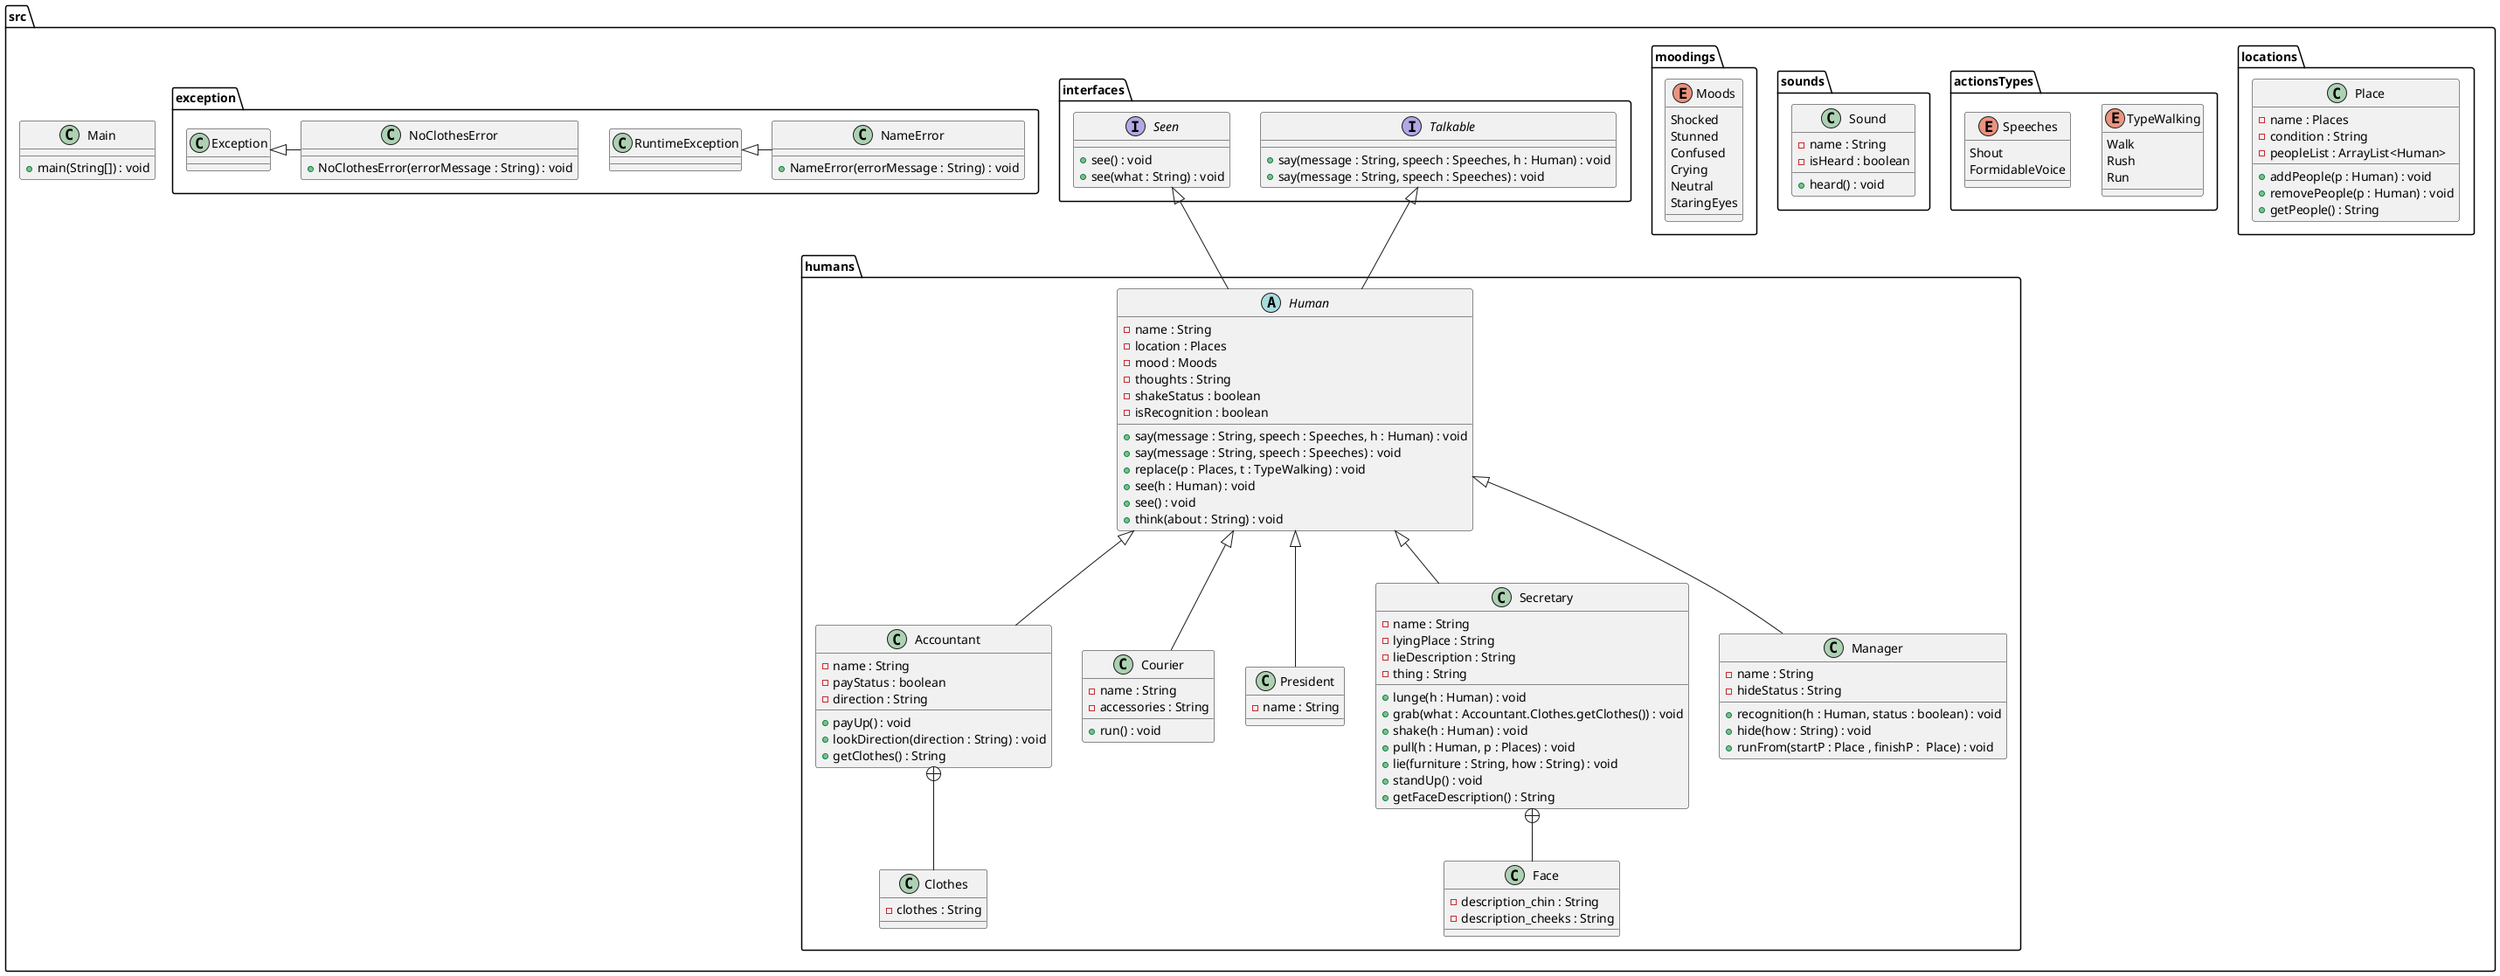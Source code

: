 @startuml

package src.humans{

abstract class Human
{
	-name : String
	-location : Places
	-mood : Moods
	-thoughts : String
	-shakeStatus : boolean
	-isRecognition : boolean
    +say(message : String, speech : Speeches, h : Human) : void
    +say(message : String, speech : Speeches) : void
    +replace(p : Places, t : TypeWalking) : void
	+see(h : Human) : void
	+see() : void
	+think(about : String) : void
}

class Accountant
{
    -name : String
    -payStatus : boolean
    -direction : String
    +payUp() : void
    +lookDirection(direction : String) : void
    +getClothes() : String
}

class Clothes
{
    -clothes : String
}

class Courier
{
    -name : String
    -accessories : String
    +run() : void
}

class President
{
    -name : String
}

class Secretary
{
    -name : String
    -lyingPlace : String
    -lieDescription : String
    -thing : String
    +lunge(h : Human) : void
    +grab(what : Accountant.Clothes.getClothes()) : void
    +shake(h : Human) : void
    +pull(h : Human, p : Places) : void
    +lie(furniture : String, how : String) : void
    +standUp() : void
    +getFaceDescription() : String
}

class Face {
    -description_chin : String
    -description_cheeks : String
}
class Manager
{
    -name : String
    -hideStatus : String
    +recognition(h : Human, status : boolean) : void
    +hide(how : String) : void
    +runFrom(startP : Place , finishP :  Place) : void
}

}
package src.locations{
class Place
{
    -name : Places
    -condition : String
    -peopleList : ArrayList<Human>
    +addPeople(p : Human) : void
    +removePeople(p : Human) : void
    +getPeople() : String
}
}
package src.actionsTypes{
enum TypeWalking
{
Walk
Rush
Run
}

enum Speeches
{
Shout
FormidableVoice
}

}
package src.sounds{

class Sound {
-name : String
-isHeard : boolean
+heard() : void
}
}

package src.moodings{
enum Moods
{
Shocked
Stunned
Confused
Crying
Neutral
StaringEyes
}


}
package src.interfaces{
interface Talkable
{
+say(message : String, speech : Speeches, h : Human) : void
+say(message : String, speech : Speeches) : void
}

interface Seen
{
+see() : void
+see(what : String) : void
}


}
package src {
class Main
{
+main(String[]) : void
}
}

package src.exception {

class RuntimeException {}
class Exception {}
class NameError {
    +NameError(errorMessage : String) : void
}
class NoClothesError {
    +NoClothesError(errorMessage : String) : void
}
}
RuntimeException <|- NameError
Exception <|- NoClothesError

'Talkable <|-- Human



Human <|-- Courier
Human <|-- Accountant
Human <|-- President
Human <|-- Secretary
Human <|-- Manager

Secretary +-- Face
Accountant +-- Clothes

Seen <|-- Human
Talkable <|-- Human





@enduml